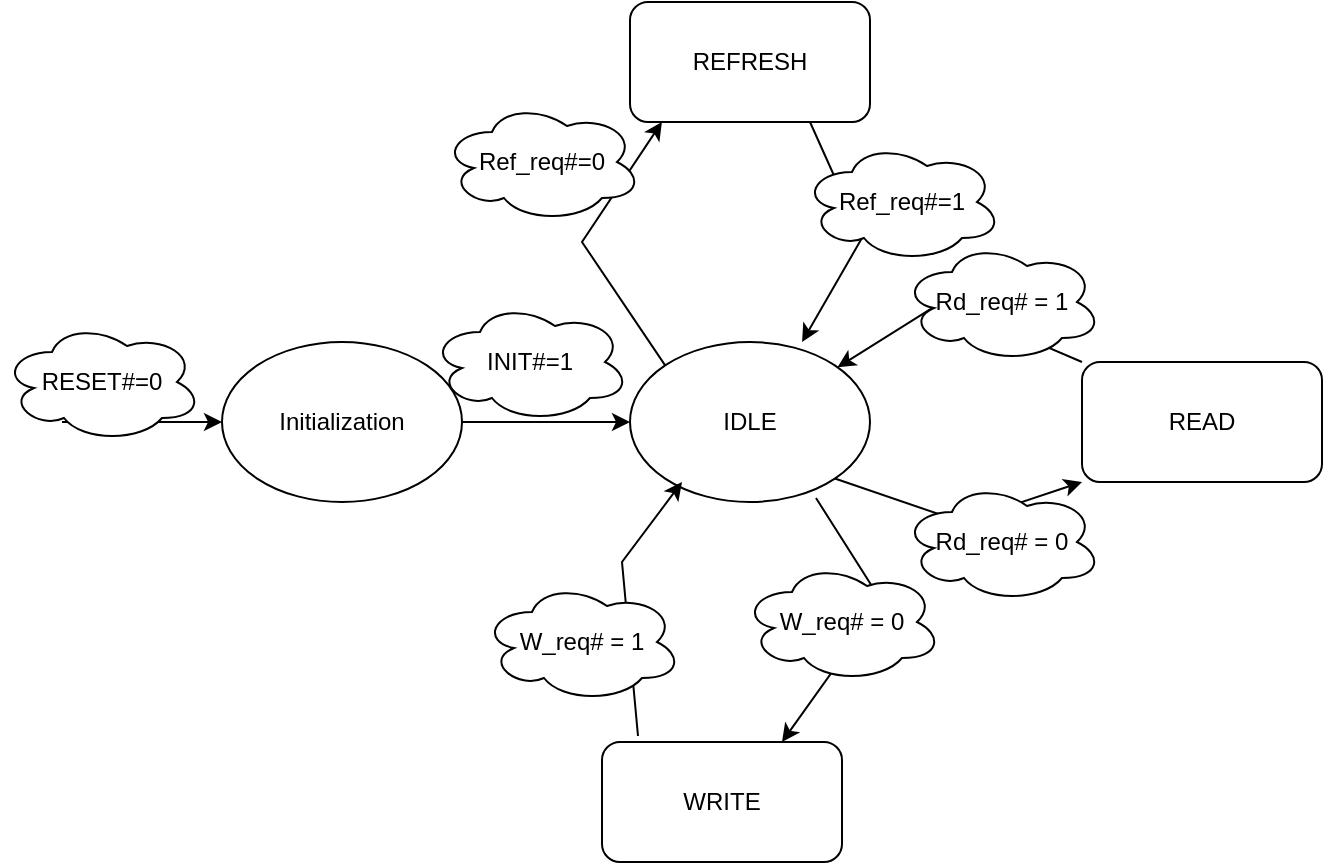 <mxfile version="24.2.5" type="github">
  <diagram id="C5RBs43oDa-KdzZeNtuy" name="Page-1">
    <mxGraphModel dx="1781" dy="581" grid="1" gridSize="10" guides="1" tooltips="1" connect="1" arrows="1" fold="1" page="1" pageScale="1" pageWidth="827" pageHeight="1169" math="0" shadow="0">
      <root>
        <mxCell id="WIyWlLk6GJQsqaUBKTNV-0" />
        <mxCell id="WIyWlLk6GJQsqaUBKTNV-1" parent="WIyWlLk6GJQsqaUBKTNV-0" />
        <mxCell id="Et9MoMlRjYVlR13N_xNO-4" value="" style="edgeStyle=orthogonalEdgeStyle;rounded=0;orthogonalLoop=1;jettySize=auto;html=1;" parent="WIyWlLk6GJQsqaUBKTNV-1" source="Et9MoMlRjYVlR13N_xNO-0" target="Et9MoMlRjYVlR13N_xNO-2" edge="1">
          <mxGeometry relative="1" as="geometry" />
        </mxCell>
        <mxCell id="Et9MoMlRjYVlR13N_xNO-0" value="Initialization" style="ellipse;whiteSpace=wrap;html=1;" parent="WIyWlLk6GJQsqaUBKTNV-1" vertex="1">
          <mxGeometry x="90" y="210" width="120" height="80" as="geometry" />
        </mxCell>
        <mxCell id="Et9MoMlRjYVlR13N_xNO-2" value="IDLE" style="ellipse;whiteSpace=wrap;html=1;" parent="WIyWlLk6GJQsqaUBKTNV-1" vertex="1">
          <mxGeometry x="294" y="210" width="120" height="80" as="geometry" />
        </mxCell>
        <mxCell id="Et9MoMlRjYVlR13N_xNO-3" value="READ" style="rounded=1;whiteSpace=wrap;html=1;" parent="WIyWlLk6GJQsqaUBKTNV-1" vertex="1">
          <mxGeometry x="520" y="220" width="120" height="60" as="geometry" />
        </mxCell>
        <mxCell id="Et9MoMlRjYVlR13N_xNO-5" value="" style="endArrow=classic;html=1;rounded=0;exitX=1;exitY=1;exitDx=0;exitDy=0;" parent="WIyWlLk6GJQsqaUBKTNV-1" source="Et9MoMlRjYVlR13N_xNO-2" edge="1">
          <mxGeometry width="50" height="50" relative="1" as="geometry">
            <mxPoint x="470" y="330" as="sourcePoint" />
            <mxPoint x="520" y="280" as="targetPoint" />
            <Array as="points">
              <mxPoint x="460" y="300" />
            </Array>
          </mxGeometry>
        </mxCell>
        <mxCell id="Et9MoMlRjYVlR13N_xNO-6" value="" style="endArrow=classic;html=1;rounded=0;exitX=0;exitY=0;exitDx=0;exitDy=0;" parent="WIyWlLk6GJQsqaUBKTNV-1" source="Et9MoMlRjYVlR13N_xNO-3" target="Et9MoMlRjYVlR13N_xNO-2" edge="1">
          <mxGeometry width="50" height="50" relative="1" as="geometry">
            <mxPoint x="500" y="120" as="sourcePoint" />
            <mxPoint x="540.53" y="186.02" as="targetPoint" />
            <Array as="points">
              <mxPoint x="450" y="190" />
            </Array>
          </mxGeometry>
        </mxCell>
        <mxCell id="Et9MoMlRjYVlR13N_xNO-7" value="Rd_req# = 1" style="ellipse;shape=cloud;whiteSpace=wrap;html=1;" parent="WIyWlLk6GJQsqaUBKTNV-1" vertex="1">
          <mxGeometry x="430" y="160" width="100" height="60" as="geometry" />
        </mxCell>
        <mxCell id="Et9MoMlRjYVlR13N_xNO-8" value="WRITE" style="rounded=1;whiteSpace=wrap;html=1;" parent="WIyWlLk6GJQsqaUBKTNV-1" vertex="1">
          <mxGeometry x="280" y="410" width="120" height="60" as="geometry" />
        </mxCell>
        <mxCell id="Et9MoMlRjYVlR13N_xNO-9" value="" style="endArrow=classic;html=1;rounded=0;exitX=0.15;exitY=-0.05;exitDx=0;exitDy=0;exitPerimeter=0;" parent="WIyWlLk6GJQsqaUBKTNV-1" source="Et9MoMlRjYVlR13N_xNO-8" edge="1">
          <mxGeometry width="50" height="50" relative="1" as="geometry">
            <mxPoint x="270" y="330" as="sourcePoint" />
            <mxPoint x="320" y="280" as="targetPoint" />
            <Array as="points">
              <mxPoint x="290" y="320" />
            </Array>
          </mxGeometry>
        </mxCell>
        <mxCell id="Et9MoMlRjYVlR13N_xNO-10" value="" style="endArrow=classic;html=1;rounded=0;entryX=0.75;entryY=0;entryDx=0;entryDy=0;exitX=0.775;exitY=0.975;exitDx=0;exitDy=0;exitPerimeter=0;" parent="WIyWlLk6GJQsqaUBKTNV-1" source="Et9MoMlRjYVlR13N_xNO-2" target="Et9MoMlRjYVlR13N_xNO-8" edge="1">
          <mxGeometry width="50" height="50" relative="1" as="geometry">
            <mxPoint x="390" y="570" as="sourcePoint" />
            <mxPoint x="440" y="520" as="targetPoint" />
            <Array as="points">
              <mxPoint x="420" y="340" />
            </Array>
          </mxGeometry>
        </mxCell>
        <mxCell id="Et9MoMlRjYVlR13N_xNO-11" value="REFRESH" style="rounded=1;whiteSpace=wrap;html=1;" parent="WIyWlLk6GJQsqaUBKTNV-1" vertex="1">
          <mxGeometry x="294" y="40" width="120" height="60" as="geometry" />
        </mxCell>
        <mxCell id="Et9MoMlRjYVlR13N_xNO-12" value="" style="endArrow=classic;html=1;rounded=0;exitX=0;exitY=0;exitDx=0;exitDy=0;entryX=0.133;entryY=1;entryDx=0;entryDy=0;entryPerimeter=0;" parent="WIyWlLk6GJQsqaUBKTNV-1" source="Et9MoMlRjYVlR13N_xNO-2" target="Et9MoMlRjYVlR13N_xNO-11" edge="1">
          <mxGeometry width="50" height="50" relative="1" as="geometry">
            <mxPoint x="250" y="150" as="sourcePoint" />
            <mxPoint x="300" y="100" as="targetPoint" />
            <Array as="points">
              <mxPoint x="270" y="160" />
            </Array>
          </mxGeometry>
        </mxCell>
        <mxCell id="Et9MoMlRjYVlR13N_xNO-13" value="" style="endArrow=classic;html=1;rounded=0;exitX=0.75;exitY=1;exitDx=0;exitDy=0;entryX=0.717;entryY=0;entryDx=0;entryDy=0;entryPerimeter=0;" parent="WIyWlLk6GJQsqaUBKTNV-1" source="Et9MoMlRjYVlR13N_xNO-11" edge="1" target="Et9MoMlRjYVlR13N_xNO-2">
          <mxGeometry width="50" height="50" relative="1" as="geometry">
            <mxPoint x="382" y="220" as="sourcePoint" />
            <mxPoint x="380" y="98" as="targetPoint" />
            <Array as="points">
              <mxPoint x="410" y="158" />
            </Array>
          </mxGeometry>
        </mxCell>
        <mxCell id="Et9MoMlRjYVlR13N_xNO-14" value="Rd_req# = 0" style="ellipse;shape=cloud;whiteSpace=wrap;html=1;" parent="WIyWlLk6GJQsqaUBKTNV-1" vertex="1">
          <mxGeometry x="430" y="280" width="100" height="60" as="geometry" />
        </mxCell>
        <mxCell id="Et9MoMlRjYVlR13N_xNO-15" value="W_req# = 0" style="ellipse;shape=cloud;whiteSpace=wrap;html=1;" parent="WIyWlLk6GJQsqaUBKTNV-1" vertex="1">
          <mxGeometry x="350" y="320" width="100" height="60" as="geometry" />
        </mxCell>
        <mxCell id="Et9MoMlRjYVlR13N_xNO-16" value="W_req# = 1" style="ellipse;shape=cloud;whiteSpace=wrap;html=1;" parent="WIyWlLk6GJQsqaUBKTNV-1" vertex="1">
          <mxGeometry x="220" y="330" width="100" height="60" as="geometry" />
        </mxCell>
        <mxCell id="Et9MoMlRjYVlR13N_xNO-18" value="" style="endArrow=classic;html=1;rounded=0;entryX=0;entryY=0.5;entryDx=0;entryDy=0;" parent="WIyWlLk6GJQsqaUBKTNV-1" target="Et9MoMlRjYVlR13N_xNO-0" edge="1">
          <mxGeometry width="50" height="50" relative="1" as="geometry">
            <mxPoint x="10" y="250" as="sourcePoint" />
            <mxPoint x="60" y="200" as="targetPoint" />
          </mxGeometry>
        </mxCell>
        <mxCell id="Et9MoMlRjYVlR13N_xNO-19" value="RESET#=0" style="ellipse;shape=cloud;whiteSpace=wrap;html=1;" parent="WIyWlLk6GJQsqaUBKTNV-1" vertex="1">
          <mxGeometry x="-20" y="200" width="100" height="60" as="geometry" />
        </mxCell>
        <mxCell id="Et9MoMlRjYVlR13N_xNO-20" value="INIT#=1" style="ellipse;shape=cloud;whiteSpace=wrap;html=1;" parent="WIyWlLk6GJQsqaUBKTNV-1" vertex="1">
          <mxGeometry x="194" y="190" width="100" height="60" as="geometry" />
        </mxCell>
        <mxCell id="Et9MoMlRjYVlR13N_xNO-21" value="Ref_req#=0" style="ellipse;shape=cloud;whiteSpace=wrap;html=1;" parent="WIyWlLk6GJQsqaUBKTNV-1" vertex="1">
          <mxGeometry x="200" y="90" width="100" height="60" as="geometry" />
        </mxCell>
        <mxCell id="Et9MoMlRjYVlR13N_xNO-22" value="Ref_req#=1" style="ellipse;shape=cloud;whiteSpace=wrap;html=1;" parent="WIyWlLk6GJQsqaUBKTNV-1" vertex="1">
          <mxGeometry x="380" y="110" width="100" height="60" as="geometry" />
        </mxCell>
      </root>
    </mxGraphModel>
  </diagram>
</mxfile>
